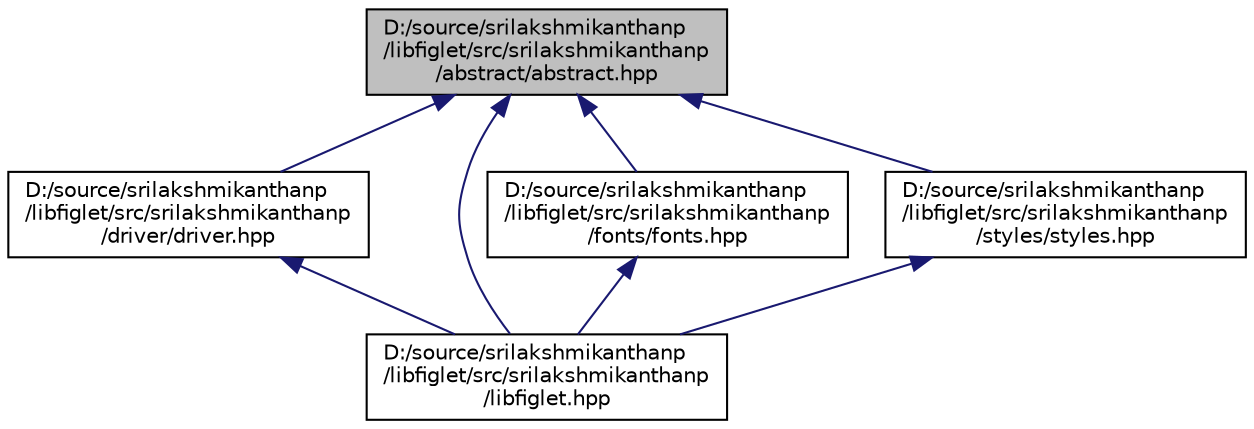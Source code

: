 digraph "D:/source/srilakshmikanthanp/libfiglet/src/srilakshmikanthanp/abstract/abstract.hpp"
{
 // LATEX_PDF_SIZE
  edge [fontname="Helvetica",fontsize="10",labelfontname="Helvetica",labelfontsize="10"];
  node [fontname="Helvetica",fontsize="10",shape=record];
  Node1 [label="D:/source/srilakshmikanthanp\l/libfiglet/src/srilakshmikanthanp\l/abstract/abstract.hpp",height=0.2,width=0.4,color="black", fillcolor="grey75", style="filled", fontcolor="black",tooltip=" "];
  Node1 -> Node2 [dir="back",color="midnightblue",fontsize="10",style="solid",fontname="Helvetica"];
  Node2 [label="D:/source/srilakshmikanthanp\l/libfiglet/src/srilakshmikanthanp\l/driver/driver.hpp",height=0.2,width=0.4,color="black", fillcolor="white", style="filled",URL="$driver_8hpp.html",tooltip=" "];
  Node2 -> Node3 [dir="back",color="midnightblue",fontsize="10",style="solid",fontname="Helvetica"];
  Node3 [label="D:/source/srilakshmikanthanp\l/libfiglet/src/srilakshmikanthanp\l/libfiglet.hpp",height=0.2,width=0.4,color="black", fillcolor="white", style="filled",URL="$libfiglet_8hpp.html",tooltip=" "];
  Node1 -> Node4 [dir="back",color="midnightblue",fontsize="10",style="solid",fontname="Helvetica"];
  Node4 [label="D:/source/srilakshmikanthanp\l/libfiglet/src/srilakshmikanthanp\l/fonts/fonts.hpp",height=0.2,width=0.4,color="black", fillcolor="white", style="filled",URL="$fonts_8hpp.html",tooltip=" "];
  Node4 -> Node3 [dir="back",color="midnightblue",fontsize="10",style="solid",fontname="Helvetica"];
  Node1 -> Node3 [dir="back",color="midnightblue",fontsize="10",style="solid",fontname="Helvetica"];
  Node1 -> Node5 [dir="back",color="midnightblue",fontsize="10",style="solid",fontname="Helvetica"];
  Node5 [label="D:/source/srilakshmikanthanp\l/libfiglet/src/srilakshmikanthanp\l/styles/styles.hpp",height=0.2,width=0.4,color="black", fillcolor="white", style="filled",URL="$styles_8hpp.html",tooltip=" "];
  Node5 -> Node3 [dir="back",color="midnightblue",fontsize="10",style="solid",fontname="Helvetica"];
}
